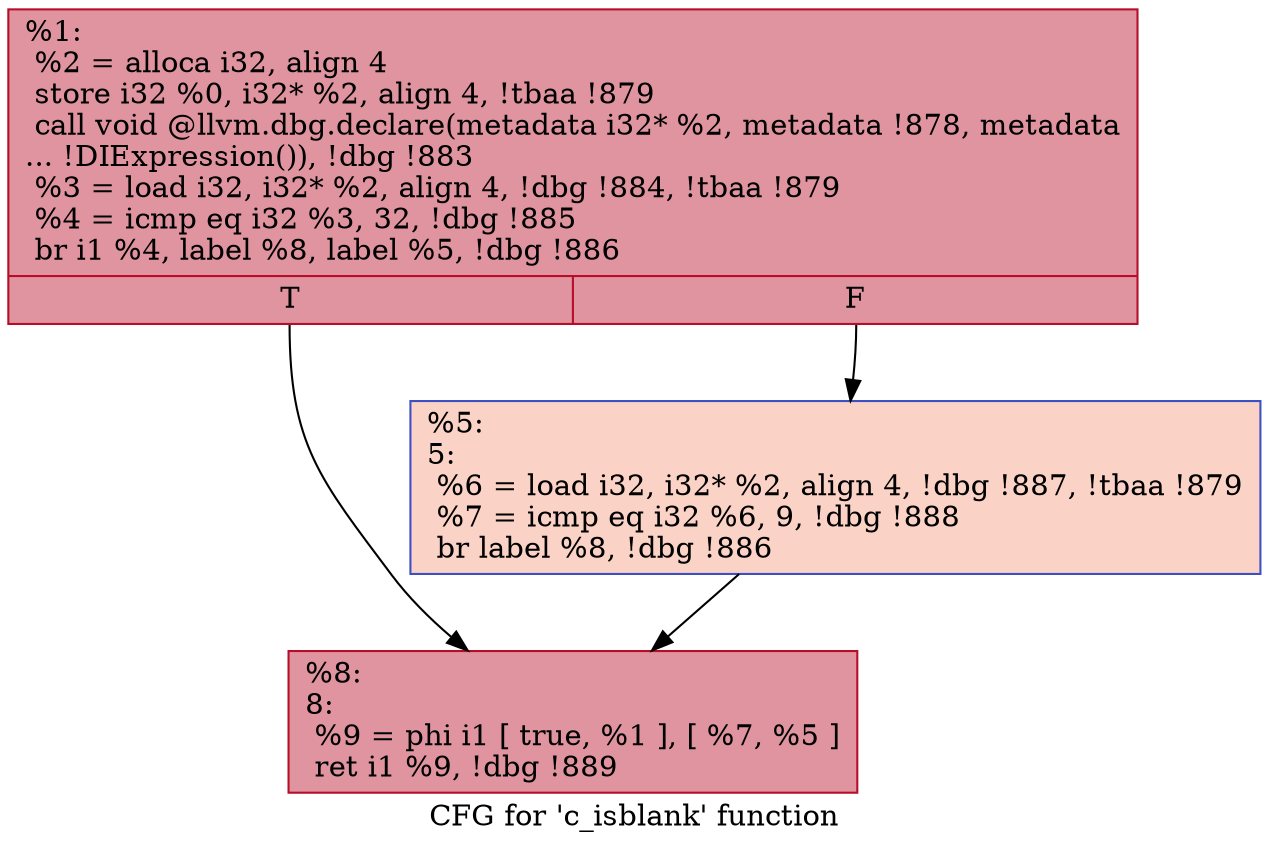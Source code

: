 digraph "CFG for 'c_isblank' function" {
	label="CFG for 'c_isblank' function";

	Node0x14fb580 [shape=record,color="#b70d28ff", style=filled, fillcolor="#b70d2870",label="{%1:\l  %2 = alloca i32, align 4\l  store i32 %0, i32* %2, align 4, !tbaa !879\l  call void @llvm.dbg.declare(metadata i32* %2, metadata !878, metadata\l... !DIExpression()), !dbg !883\l  %3 = load i32, i32* %2, align 4, !dbg !884, !tbaa !879\l  %4 = icmp eq i32 %3, 32, !dbg !885\l  br i1 %4, label %8, label %5, !dbg !886\l|{<s0>T|<s1>F}}"];
	Node0x14fb580:s0 -> Node0x14f89c0;
	Node0x14fb580:s1 -> Node0x14f8970;
	Node0x14f8970 [shape=record,color="#3d50c3ff", style=filled, fillcolor="#f59c7d70",label="{%5:\l5:                                                \l  %6 = load i32, i32* %2, align 4, !dbg !887, !tbaa !879\l  %7 = icmp eq i32 %6, 9, !dbg !888\l  br label %8, !dbg !886\l}"];
	Node0x14f8970 -> Node0x14f89c0;
	Node0x14f89c0 [shape=record,color="#b70d28ff", style=filled, fillcolor="#b70d2870",label="{%8:\l8:                                                \l  %9 = phi i1 [ true, %1 ], [ %7, %5 ]\l  ret i1 %9, !dbg !889\l}"];
}
